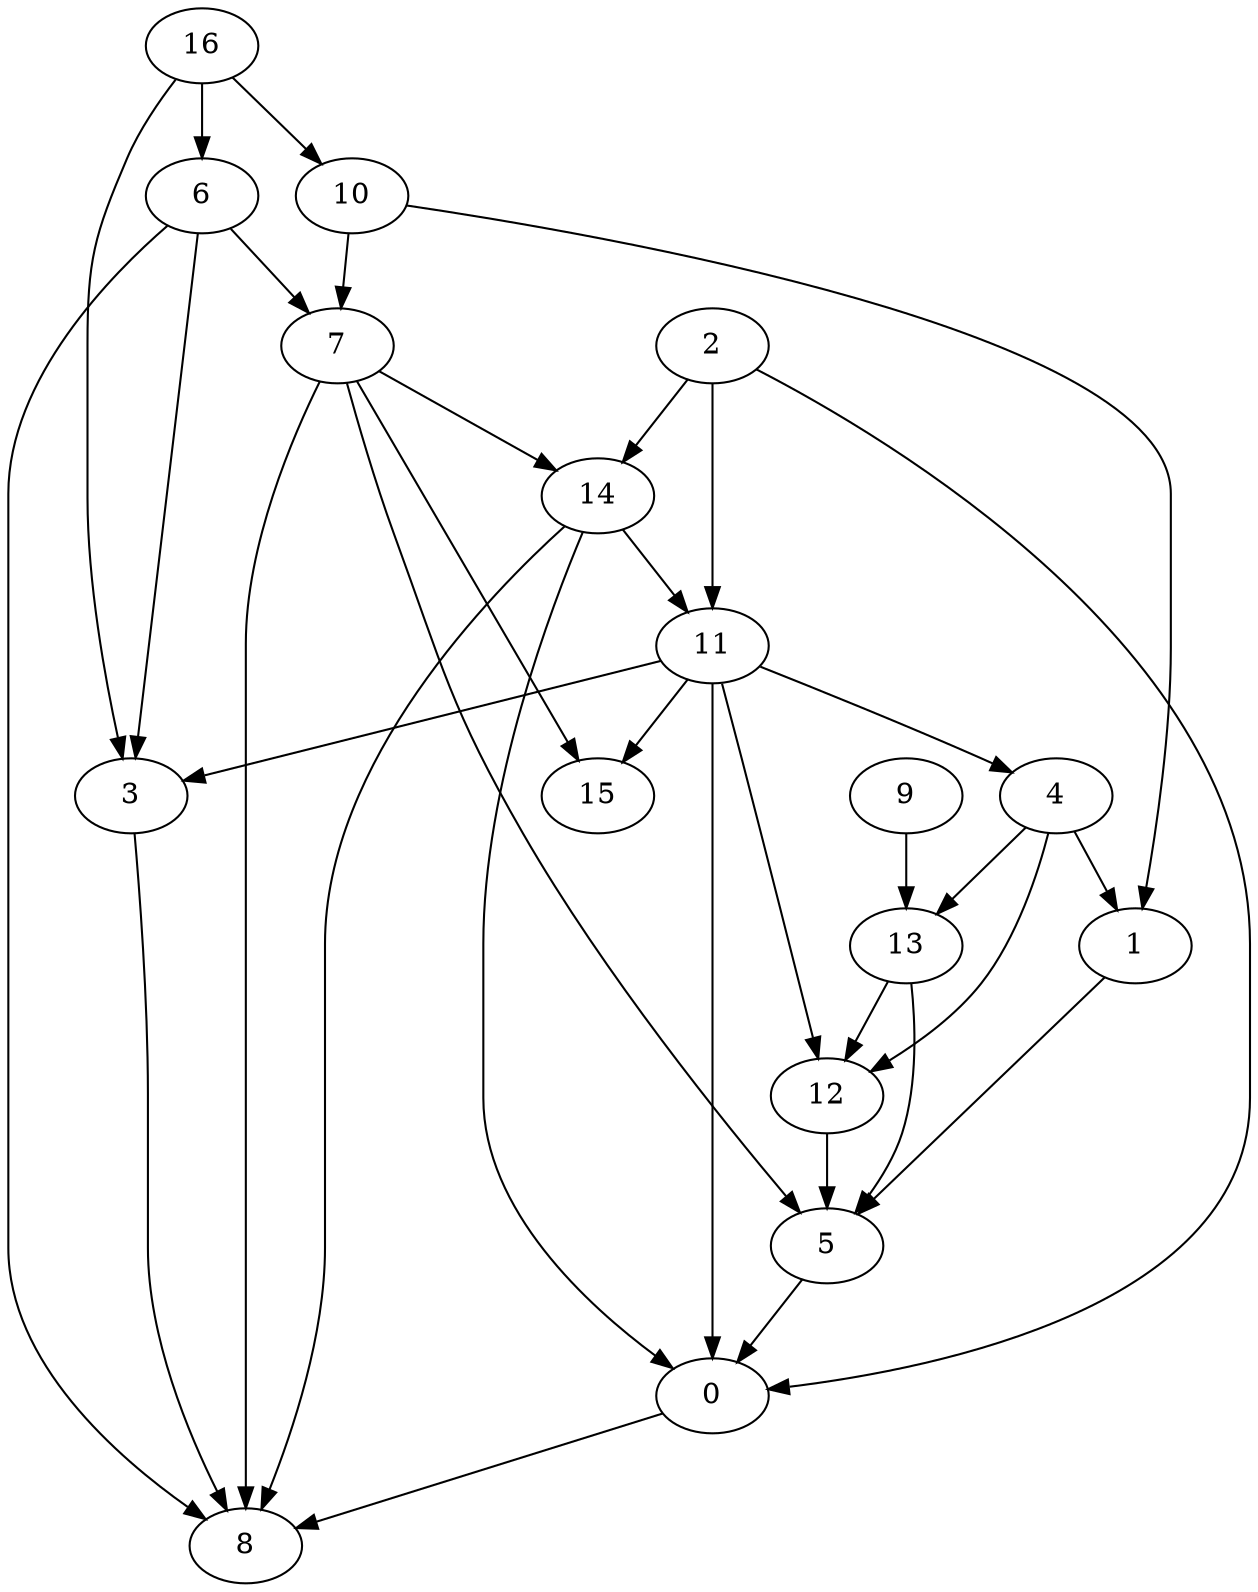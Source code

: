 strict digraph  {
	0	 [pos="0.515528747588,9.0174235311"];
	8	 [pos="0.340226825718,10.0190571661"];
	0 -> 8;
	1	 [pos="0.685886296736,6.01929870074"];
	5	 [pos="0.703830380457,8.01599513498"];
	1 -> 5;
	2	 [pos="0.542424456628,2.00744147103"];
	2 -> 0;
	11	 [pos="0.336086695907,4.01292889264"];
	2 -> 11;
	14	 [pos="0.300229867705,3.0129120791"];
	2 -> 14;
	3	 [pos="0.0,5.017910999"];
	3 -> 8;
	4	 [pos="1.06173441116,5.01311679212"];
	4 -> 1;
	12	 [pos="0.564580535648,7.01490611886"];
	4 -> 12;
	13	 [pos="1.40597262737,6.01418228955"];
	4 -> 13;
	5 -> 0;
	6	 [pos="0.170233613599,1.00927315339"];
	6 -> 3;
	7	 [pos="0.285371912812,2.01218681385"];
	6 -> 7;
	6 -> 8;
	7 -> 5;
	7 -> 8;
	7 -> 14;
	15	 [pos="0.361883901394,5.0216272304"];
	7 -> 15;
	9	 [pos="2.31049002824,4.99094811523"];
	9 -> 13;
	10	 [pos="0.779757537194,1.00701435429"];
	10 -> 1;
	10 -> 7;
	11 -> 0;
	11 -> 3;
	11 -> 4;
	11 -> 12;
	11 -> 15;
	12 -> 5;
	13 -> 5;
	13 -> 12;
	14 -> 0;
	14 -> 8;
	14 -> 11;
	16	 [pos="0.265770262679,0.0"];
	16 -> 3;
	16 -> 6;
	16 -> 10;
}

